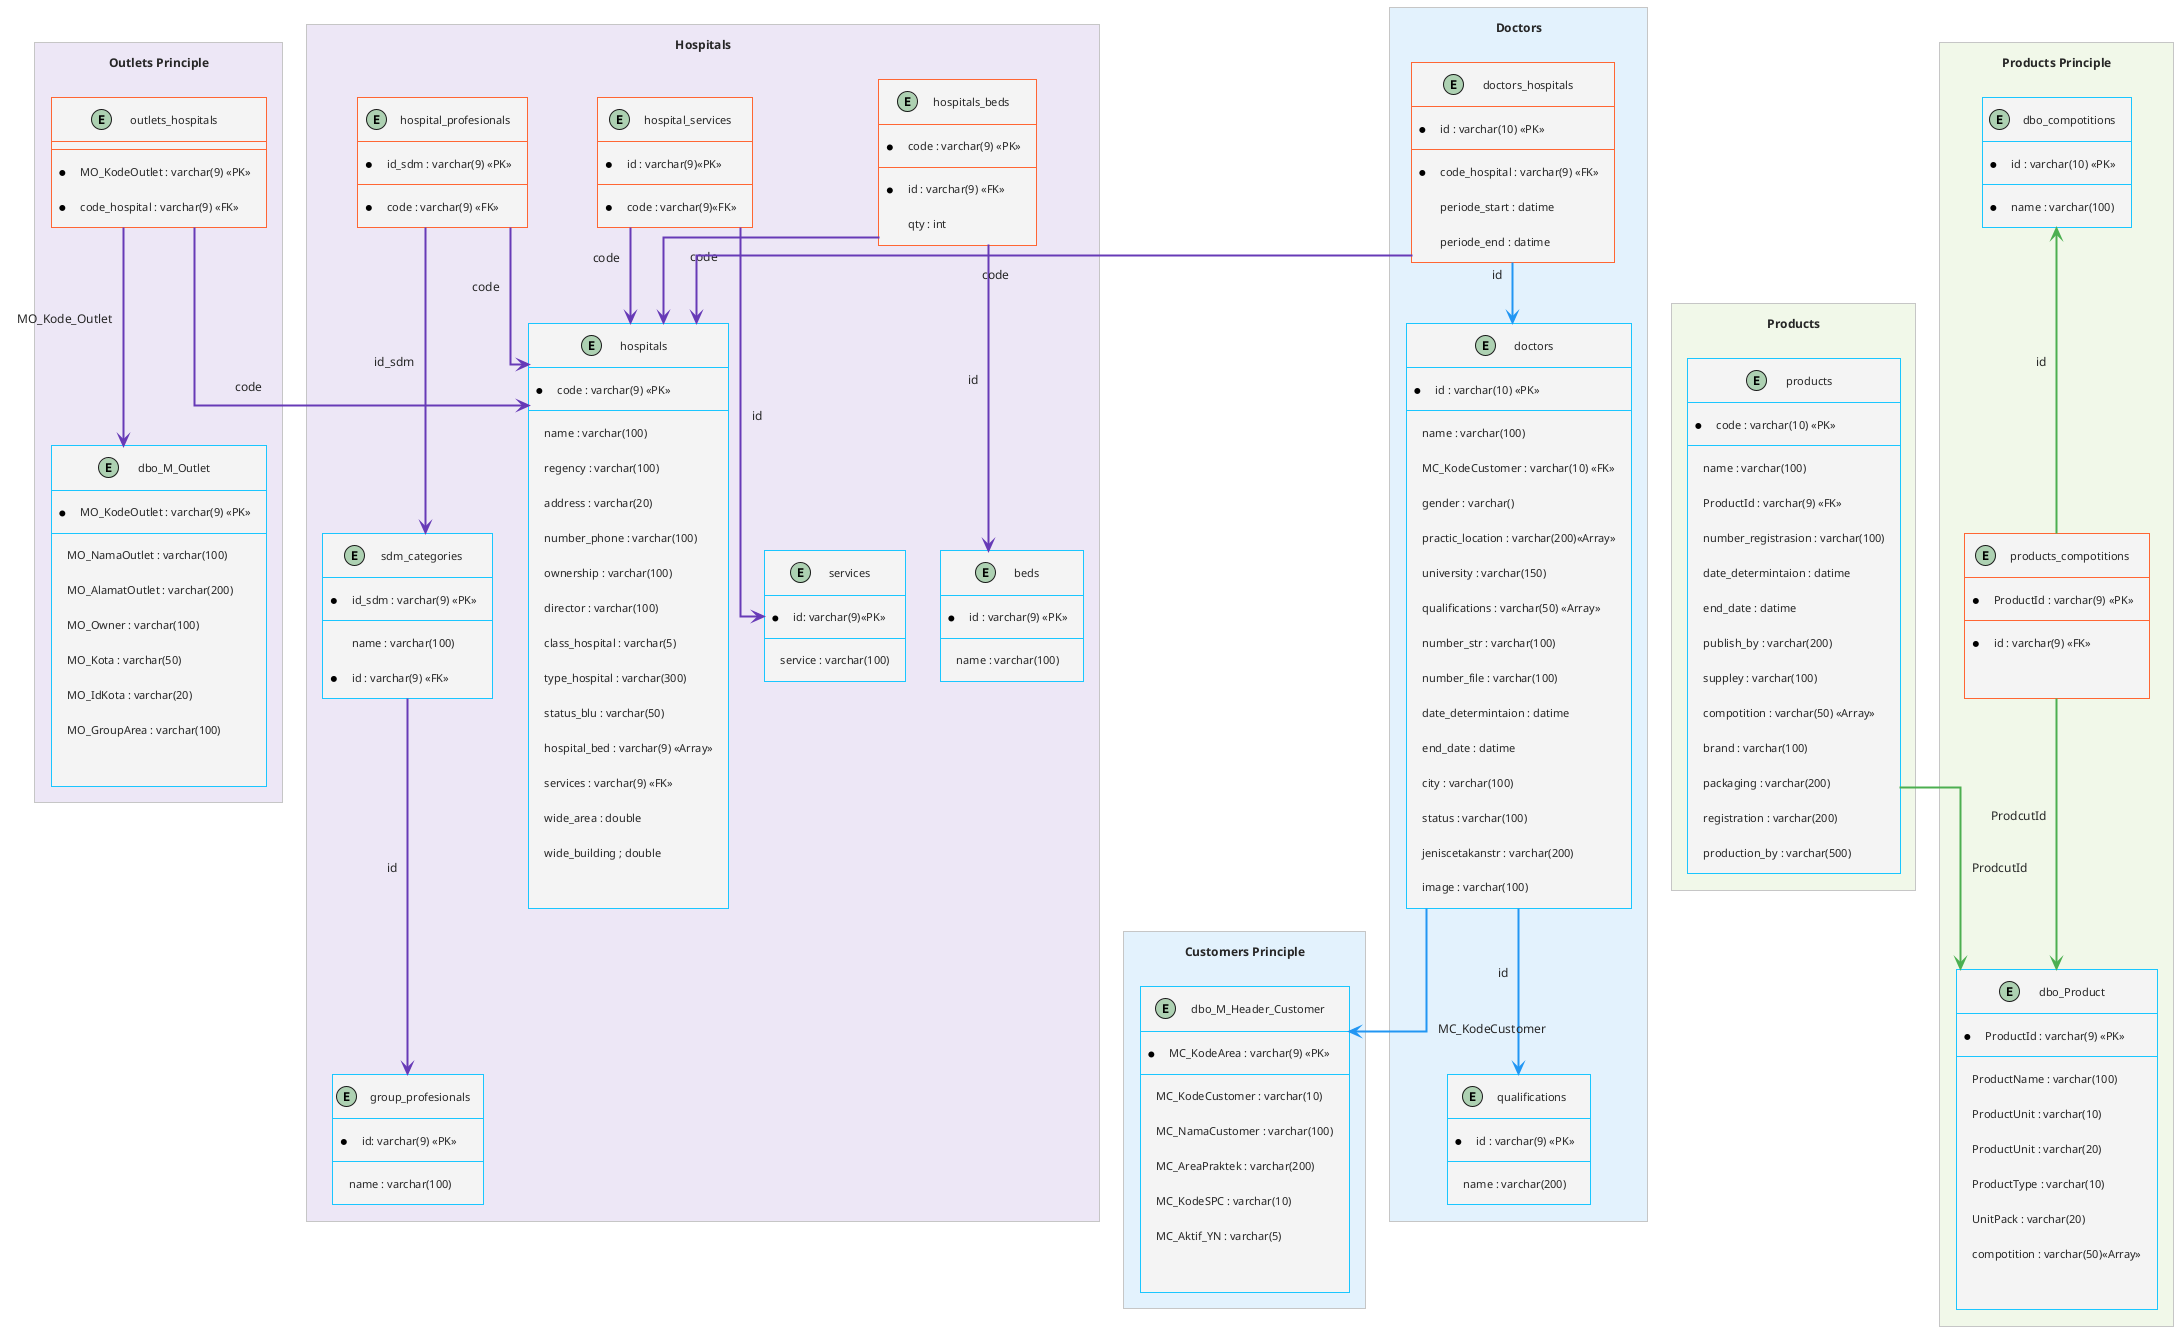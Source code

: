 @startuml 

!theme carbon-gray
skinparam backgroundColor #white
skinparam defaultFontName Arial

skinparam linetype ortho
skinparam arrowThickness 2

!$line_color_hospital = "#673AB7" 
!$line_color_doctor = "#2196F3"
!$line_color_product = "#4CAF50"

!$rectangle_color_hospital = "#EDE7F6" 
!$rectangle_color_doctor = "#E3F2FD"
!$rectangle_color_product = "#F1F8E9"


!$master = "##1ac6ff" 
!$briding = "##ff6633" 



rectangle "Hospitals" $rectangle_color_hospital { 

    entity hospitals $master {  
        *code : varchar(9) <<PK>>
        --
        name : varchar(100)
        regency : varchar(100)
        address : varchar(20)
        number_phone : varchar(100)
        ownership : varchar(100) 
        director : varchar(100) 
        class_hospital : varchar(5)
        type_hospital : varchar(300)
        status_blu : varchar(50) 
        hospital_bed : varchar(9) <<Array>>
        services : varchar(9) <<FK>>
        wide_area : double
        wide_building ; double 

    }
    
    entity hospitals_beds $briding {
        *code : varchar(9) <<PK>>
        --
        *id : varchar(9) <<FK>>
        qty : int
    }
 
    entity beds $master {
        *id : varchar(9) <<PK>>
        --
        name : varchar(100) 
    }

    entity services $master {
        *id: varchar(9)<<PK>>
        --
        service : varchar(100)
    }

    entity hospital_services $briding {
        *id : varchar(9)<<PK>>
        --
        *code : varchar(9)<<FK>>
    }

    entity hospital_profesionals $briding {
        *id_sdm : varchar(9) <<PK>>
        --
        *code : varchar(9) <<FK>> 
    }

    entity group_profesionals $master {
        *id: varchar(9) <<PK>>
        --
        name : varchar(100) 
    }

    entity sdm_categories $master {
        *id_sdm : varchar(9) <<PK>>
        --
        name : varchar(100)
        *id : varchar(9) <<FK>>
    }

    
}

rectangle "Outlets Principle" $rectangle_color_hospital { 

    entity dbo_M_Outlet $master {  
        *MO_KodeOutlet : varchar(9) <<PK>>
        --
        MO_NamaOutlet : varchar(100)
        MO_AlamatOutlet : varchar(200)
        MO_Owner : varchar(100)
        MO_Kota : varchar(50)
        MO_IdKota : varchar(20) 
        MO_GroupArea : varchar(100)  

    }

    entity outlets_hospitals $briding {  
        *MO_KodeOutlet : varchar(9) <<PK>>
         
        *code_hospital : varchar(9) <<FK>>

    }   
}

rectangle "Customers Principle" $rectangle_color_doctor{ 

    entity dbo_M_Header_Customer $master {  
        *MC_KodeArea : varchar(9) <<PK>>
        --
        MC_KodeCustomer : varchar(10)
        MC_NamaCustomer : varchar(100)
        MC_AreaPraktek : varchar(200)
        MC_KodeSPC : varchar(10)
        MC_Aktif_YN : varchar(5) 

    }  
}

rectangle "Doctors" $rectangle_color_doctor { 
    entity doctors $master { 
        *id : varchar(10) <<PK>>
        --
        name : varchar(100)
        MC_KodeCustomer : varchar(10) <<FK>>
        gender : varchar()
        practic_location : varchar(200)<<Array>>
        university : varchar(150)
        qualifications : varchar(50) <<Array>>
        number_str : varchar(100)
        number_file : varchar(100)
        date_determintaion : datime
        end_date : datime
        city : varchar(100)
        status : varchar(100)
        jeniscetakanstr : varchar(200)
        image : varchar(100)
    }

    entity qualifications $master {
        *id : varchar(9) <<PK>>
        --
        name : varchar(200) 
    } 

    entity doctors_hospitals $briding {
        *id : varchar(10) <<PK>>
        --
        *code_hospital : varchar(9) <<FK>> 
        periode_start : datime
        periode_end : datime
    }


}

rectangle "Products Principle" $rectangle_color_product{ 

    entity products_compotitions $briding {
        *ProductId : varchar(9) <<PK>>
        --
        *id : varchar(9) <<FK>>

    }

    entity dbo_Product $master {  
        *ProductId : varchar(9) <<PK>>
        --
        ProductName : varchar(100)
        ProductUnit : varchar(10)
        ProductUnit : varchar(20)
        ProductType : varchar(10)
        UnitPack : varchar(20) 
        compotition : varchar(50)<<Array>>

    }

    entity dbo_compotitions $master {
        *id : varchar(10) <<PK>>
        --
        *name : varchar(100)
    } 
    
}



rectangle "Products" $rectangle_color_product{ 
     entity products $master {
        *code : varchar(10) <<PK>>
        --
        name : varchar(100)
        ProductId : varchar(9) <<FK>>
        number_registrasion : varchar(100)
        date_determintaion : datime
        end_date : datime
        publish_by : varchar(200) 
        suppley : varchar(100)
        compotition : varchar(50) <<Array>>
        brand : varchar(100)
        packaging : varchar(200)
        registration : varchar(200)
        production_by : varchar(500)
    } 

}

hospital_services --> hospitals $line_color_hospital : code
hospital_services --> services $line_color_hospital : id
hospital_profesionals --> hospitals $line_color_hospital : code
hospital_profesionals --> sdm_categories $line_color_hospital : id_sdm
sdm_categories --> group_profesionals $line_color_hospital : id
hospitals_beds --> hospitals $line_color_hospital : code
hospitals_beds --> beds $line_color_hospital : id

outlets_hospitals --> dbo_M_Outlet $line_color_hospital : MO_Kode_Outlet
outlets_hospitals --> hospitals $line_color_hospital : code

doctors --> qualifications $line_color_doctor : id
doctors --> dbo_M_Header_Customer $line_color_doctor : MC_KodeCustomer
doctors_hospitals --> doctors $line_color_doctor : id
doctors_hospitals --> hospitals $line_color_hospital : code 

products --> dbo_Product $line_color_product : ProdcutId
dbo_compotitions <-- products_compotitions $line_color_product : id
products_compotitions --> dbo_Product  $line_color_product : ProdcutId 


@enduml